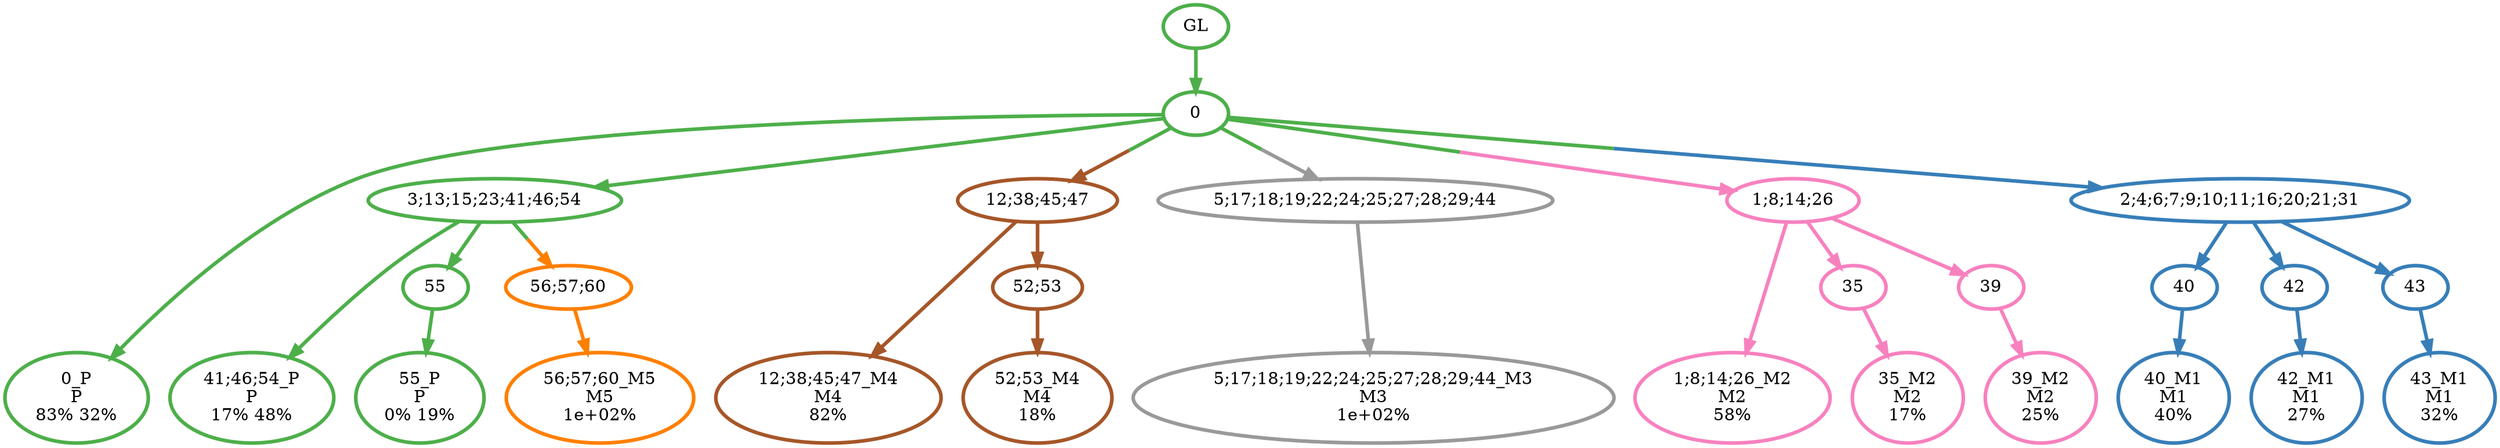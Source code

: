 digraph T {
	{
		rank=same
		25 [penwidth=3,colorscheme=set19,color=3,label="0_P\nP\n83% 32%"]
		23 [penwidth=3,colorscheme=set19,color=3,label="41;46;54_P\nP\n17% 48%"]
		21 [penwidth=3,colorscheme=set19,color=3,label="55_P\nP\n0% 19%"]
		19 [penwidth=3,colorscheme=set19,color=2,label="40_M1\nM1\n40%"]
		17 [penwidth=3,colorscheme=set19,color=2,label="42_M1\nM1\n27%"]
		15 [penwidth=3,colorscheme=set19,color=2,label="43_M1\nM1\n32%"]
		14 [penwidth=3,colorscheme=set19,color=8,label="1;8;14;26_M2\nM2\n58%"]
		12 [penwidth=3,colorscheme=set19,color=8,label="35_M2\nM2\n17%"]
		10 [penwidth=3,colorscheme=set19,color=8,label="39_M2\nM2\n25%"]
		9 [penwidth=3,colorscheme=set19,color=9,label="5;17;18;19;22;24;25;27;28;29;44_M3\nM3\n1e+02%"]
		8 [penwidth=3,colorscheme=set19,color=7,label="12;38;45;47_M4\nM4\n82%"]
		6 [penwidth=3,colorscheme=set19,color=7,label="52;53_M4\nM4\n18%"]
		5 [penwidth=3,colorscheme=set19,color=5,label="56;57;60_M5\nM5\n1e+02%"]
	}
	27 [penwidth=3,colorscheme=set19,color=3,label="GL"]
	26 [penwidth=3,colorscheme=set19,color=3,label="0"]
	24 [penwidth=3,colorscheme=set19,color=3,label="3;13;15;23;41;46;54"]
	22 [penwidth=3,colorscheme=set19,color=3,label="55"]
	20 [penwidth=3,colorscheme=set19,color=2,label="40"]
	18 [penwidth=3,colorscheme=set19,color=2,label="42"]
	16 [penwidth=3,colorscheme=set19,color=2,label="43"]
	13 [penwidth=3,colorscheme=set19,color=8,label="35"]
	11 [penwidth=3,colorscheme=set19,color=8,label="39"]
	7 [penwidth=3,colorscheme=set19,color=7,label="52;53"]
	4 [penwidth=3,colorscheme=set19,color=5,label="56;57;60"]
	3 [penwidth=3,colorscheme=set19,color=7,label="12;38;45;47"]
	2 [penwidth=3,colorscheme=set19,color=9,label="5;17;18;19;22;24;25;27;28;29;44"]
	1 [penwidth=3,colorscheme=set19,color=8,label="1;8;14;26"]
	0 [penwidth=3,colorscheme=set19,color=2,label="2;4;6;7;9;10;11;16;20;21;31"]
	27 -> 26 [penwidth=3,colorscheme=set19,color=3]
	26 -> 25 [penwidth=3,colorscheme=set19,color=3]
	26 -> 24 [penwidth=3,colorscheme=set19,color=3]
	26 -> 3 [penwidth=3,colorscheme=set19,color="3;0.5:7"]
	26 -> 2 [penwidth=3,colorscheme=set19,color="3;0.5:9"]
	26 -> 1 [penwidth=3,colorscheme=set19,color="3;0.5:8"]
	26 -> 0 [penwidth=3,colorscheme=set19,color="3;0.5:2"]
	24 -> 23 [penwidth=3,colorscheme=set19,color=3]
	24 -> 22 [penwidth=3,colorscheme=set19,color=3]
	24 -> 4 [penwidth=3,colorscheme=set19,color="3;0.5:5"]
	22 -> 21 [penwidth=3,colorscheme=set19,color=3]
	20 -> 19 [penwidth=3,colorscheme=set19,color=2]
	18 -> 17 [penwidth=3,colorscheme=set19,color=2]
	16 -> 15 [penwidth=3,colorscheme=set19,color=2]
	13 -> 12 [penwidth=3,colorscheme=set19,color=8]
	11 -> 10 [penwidth=3,colorscheme=set19,color=8]
	7 -> 6 [penwidth=3,colorscheme=set19,color=7]
	4 -> 5 [penwidth=3,colorscheme=set19,color=5]
	3 -> 8 [penwidth=3,colorscheme=set19,color=7]
	3 -> 7 [penwidth=3,colorscheme=set19,color=7]
	2 -> 9 [penwidth=3,colorscheme=set19,color=9]
	1 -> 14 [penwidth=3,colorscheme=set19,color=8]
	1 -> 13 [penwidth=3,colorscheme=set19,color=8]
	1 -> 11 [penwidth=3,colorscheme=set19,color=8]
	0 -> 20 [penwidth=3,colorscheme=set19,color=2]
	0 -> 18 [penwidth=3,colorscheme=set19,color=2]
	0 -> 16 [penwidth=3,colorscheme=set19,color=2]
}
